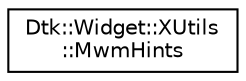 digraph "类继承关系图"
{
  edge [fontname="Helvetica",fontsize="10",labelfontname="Helvetica",labelfontsize="10"];
  node [fontname="Helvetica",fontsize="10",shape=record];
  rankdir="LR";
  Node0 [label="Dtk::Widget::XUtils\l::MwmHints",height=0.2,width=0.4,color="black", fillcolor="white", style="filled",URL="$struct_dtk_1_1_widget_1_1_x_utils_1_1_mwm_hints.html"];
}
